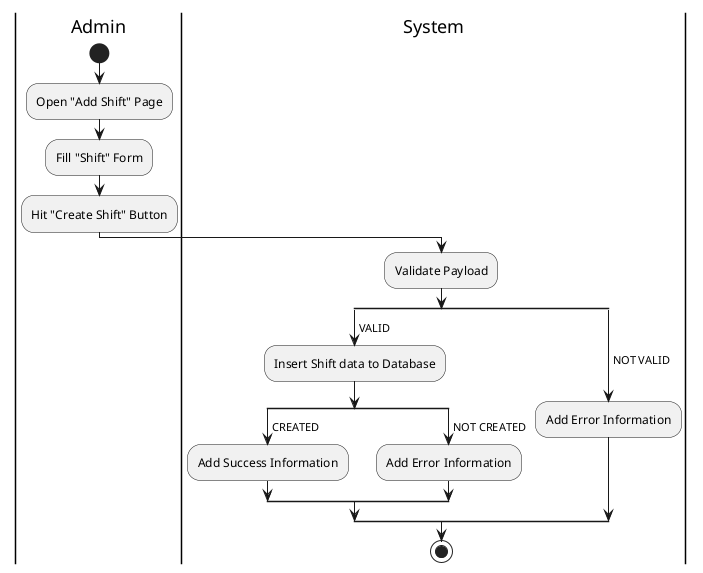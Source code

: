 @startuml CreateShift

skinparam ConditionEndStyle hline
skinparam conditionStyle diamond
skinparam Monochrome true
skinparam Shadowing false

|Admin|
start
:Open "Add Shift" Page;
:Fill "Shift" Form;
:Hit "Create Shift" Button;

|System|
:Validate Payload;
split
    -> VALID;
    :Insert Shift data to Database;
    split
        -> CREATED;
        :Add Success Information;
    split again
        -> NOT CREATED;
        :Add Error Information;
    end split
split again
    -> NOT VALID;
    :Add Error Information;
end split
stop

@enduml